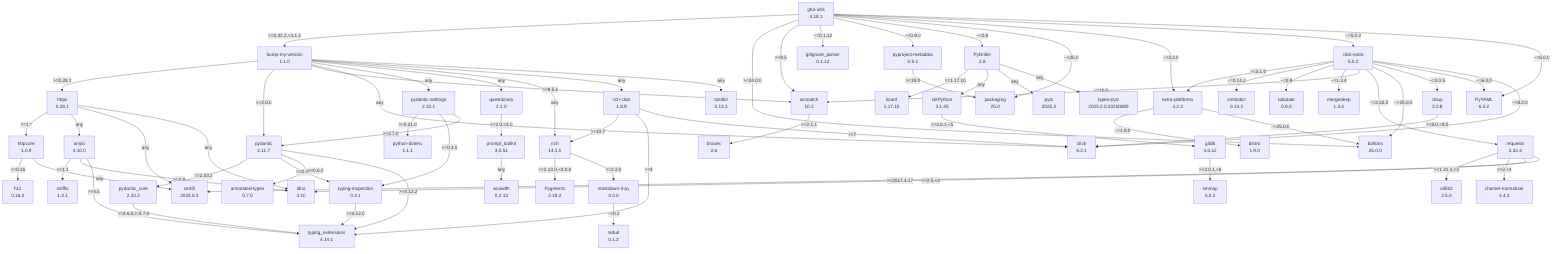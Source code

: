 flowchart TD
    classDef missing stroke-dasharray: 5
    annotated-types["annotated-types\n0.7.0"]
    anyio["anyio\n4.10.0"]
    boltons["boltons\n25.0.0"]
    bracex["bracex\n2.6"]
    bump-my-version["bump-my-version\n1.1.0"]
    certifi["certifi\n2025.8.3"]
    charset-normalizer["charset-normalizer\n3.4.3"]
    click-extra["click-extra\n5.0.2"]
    click_0["click\n8.2.1"]
    cloup["cloup\n3.0.8"]
    distro["distro\n1.9.0"]
    extra-platforms["extra-platforms\n3.2.3"]
    gha-utils["gha-utils\n4.18.1"]
    gitdb["gitdb\n4.0.12"]
    gitignore-parser["gitignore_parser\n0.1.12"]
    gitpython["GitPython\n3.1.45"]
    h11["h11\n0.16.0"]
    httpcore["httpcore\n1.0.9"]
    httpx["httpx\n0.28.1"]
    idna["idna\n3.10"]
    lizard["lizard\n1.17.10"]
    markdown-it-py["markdown-it-py\n4.0.0"]
    mdurl["mdurl\n0.1.2"]
    mergedeep["mergedeep\n1.3.4"]
    packaging["packaging\n25.0"]
    prompt-toolkit["prompt_toolkit\n3.0.51"]
    pydantic-core["pydantic_core\n2.33.2"]
    pydantic-settings["pydantic-settings\n2.10.1"]
    pydantic["pydantic\n2.11.7"]
    pydriller["PyDriller\n2.8"]
    pygments["Pygments\n2.19.2"]
    pyproject-metadata["pyproject-metadata\n0.9.1"]
    python-dotenv["python-dotenv\n1.1.1"]
    pytz["pytz\n2025.2"]
    pyyaml["PyYAML\n6.0.2"]
    questionary["questionary\n2.1.0"]
    requests["requests\n2.32.4"]
    rich-click["rich-click\n1.8.9"]
    rich["rich\n14.1.0"]
    smmap["smmap\n5.0.2"]
    sniffio["sniffio\n1.3.1"]
    tabulate["tabulate\n0.9.0"]
    tomlkit["tomlkit\n0.13.3"]
    types-pytz["types-pytz\n2025.2.0.20250809"]
    typing-extensions["typing_extensions\n4.14.1"]
    typing-inspection["typing-inspection\n0.4.1"]
    urllib3["urllib3\n2.5.0"]
    wcmatch["wcmatch\n10.1"]
    wcwidth["wcwidth\n0.2.13"]
    xmltodict["xmltodict\n0.14.2"]
    anyio -- ">=1.1" --> sniffio
    anyio -- ">=2.8" --> idna
    anyio -- ">=4.5" --> typing-extensions
    bump-my-version -- ">=0.28.1" --> httpx
    bump-my-version -- ">=2.0.0" --> pydantic
    bump-my-version -- ">=8.5.1" --> wcmatch
    bump-my-version -- "any" --> click_0
    bump-my-version -- "any" --> pydantic-settings
    bump-my-version -- "any" --> questionary
    bump-my-version -- "any" --> rich
    bump-my-version -- "any" --> rich-click
    bump-my-version -- "any" --> tomlkit
    click-extra -- ">=3.1.0" --> extra-platforms
    click-extra -- "~=0.14.2" --> xmltodict
    click-extra -- "~=0.9" --> tabulate
    click-extra -- "~=1.3.4" --> mergedeep
    click-extra -- "~=10.0" --> wcmatch
    click-extra -- "~=2.32.3" --> requests
    click-extra -- "~=25.0.0" --> boltons
    click-extra -- "~=3.0.5" --> cloup
    click-extra -- "~=6.0.0" --> pyyaml
    click-extra -- "~=8.2.0" --> click_0
    cloup -- ">=8.0,<9.0" --> click_0
    extra-platforms -- "~=1.9.0" --> distro
    extra-platforms -- "~=25.0.0" --> boltons
    gha-utils -- ">=0.32.2,<1.1.1" --> bump-my-version
    gha-utils -- ">=24.0.0" --> boltons
    gha-utils -- ">=8.5" --> wcmatch
    gha-utils -- "~=0.1.12" --> gitignore-parser
    gha-utils -- "~=0.9.0" --> pyproject-metadata
    gha-utils -- "~=2.6" --> pydriller
    gha-utils -- "~=25.0" --> packaging
    gha-utils -- "~=3.2.0" --> extra-platforms
    gha-utils -- "~=5.0.2" --> click-extra
    gha-utils -- "~=6.0.0" --> pyyaml
    gitdb -- ">=3.0.1,<6" --> smmap
    gitpython -- ">=4.0.1,<5" --> gitdb
    httpcore -- ">=0.16" --> h11
    httpcore -- "any" --> certifi
    httpx -- "==1.*" --> httpcore
    httpx -- "any" --> anyio
    httpx -- "any" --> certifi
    httpx -- "any" --> idna
    markdown-it-py -- "~=0.1" --> mdurl
    prompt-toolkit -- "any" --> wcwidth
    pydantic -- "==2.33.2" --> pydantic-core
    pydantic -- ">=0.4.0" --> typing-inspection
    pydantic -- ">=0.6.0" --> annotated-types
    pydantic -- ">=4.12.2" --> typing-extensions
    pydantic-core -- ">=4.6.0,!=4.7.0" --> typing-extensions
    pydantic-settings -- ">=0.21.0" --> python-dotenv
    pydantic-settings -- ">=0.4.0" --> typing-inspection
    pydantic-settings -- ">=2.7.0" --> pydantic
    pydriller -- "==1.17.10" --> lizard
    pydriller -- "any" --> gitpython
    pydriller -- "any" --> pytz
    pydriller -- "any" --> types-pytz
    pyproject-metadata -- ">=19.0" --> packaging
    questionary -- ">=2.0,<4.0" --> prompt-toolkit
    requests -- ">=1.21.1,<3" --> urllib3
    requests -- ">=2,<4" --> charset-normalizer
    requests -- ">=2.5,<4" --> idna
    requests -- ">=2017.4.17" --> certifi
    rich -- ">=2.13.0,<3.0.0" --> pygments
    rich -- ">=2.2.0" --> markdown-it-py
    rich-click -- ">=10.7" --> rich
    rich-click -- ">=4" --> typing-extensions
    rich-click -- ">=7" --> click_0
    typing-inspection -- ">=4.12.0" --> typing-extensions
    wcmatch -- ">=2.1.1" --> bracex